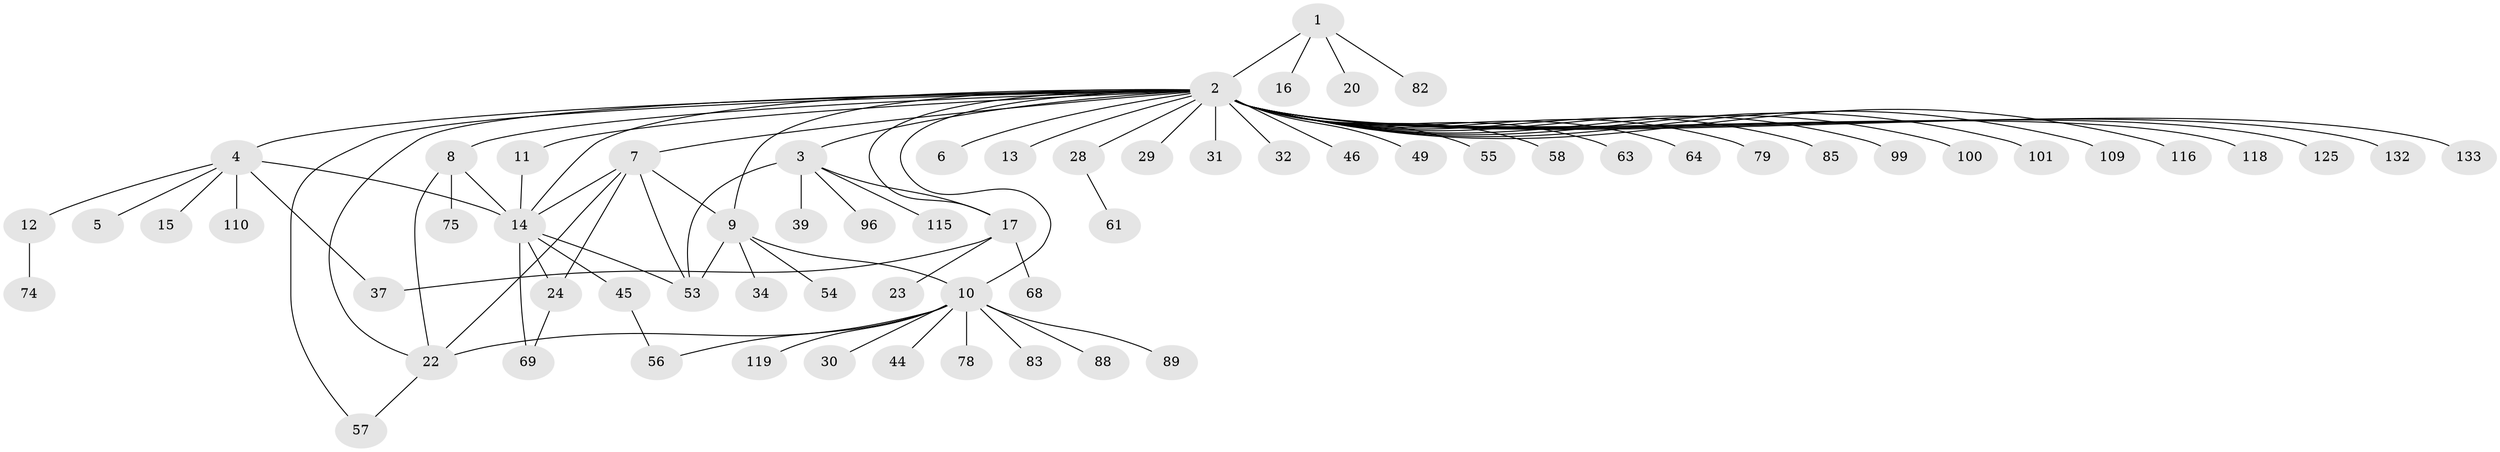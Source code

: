 // original degree distribution, {4: 0.06766917293233082, 38: 0.007518796992481203, 6: 0.015037593984962405, 7: 0.015037593984962405, 1: 0.5864661654135338, 3: 0.09022556390977443, 15: 0.007518796992481203, 11: 0.007518796992481203, 2: 0.17293233082706766, 5: 0.03007518796992481}
// Generated by graph-tools (version 1.1) at 2025/14/03/09/25 04:14:27]
// undirected, 66 vertices, 83 edges
graph export_dot {
graph [start="1"]
  node [color=gray90,style=filled];
  1;
  2;
  3;
  4;
  5;
  6;
  7 [super="+35"];
  8;
  9 [super="+113+87+120+123+33+38+72+47+36+26+21+51"];
  10 [super="+48+19"];
  11 [super="+130"];
  12;
  13;
  14 [super="+122+52+62"];
  15 [super="+80"];
  16;
  17 [super="+18+43"];
  20;
  22 [super="+76+25"];
  23 [super="+65+27"];
  24 [super="+111"];
  28 [super="+126+104"];
  29 [super="+81+77+41"];
  30;
  31;
  32;
  34;
  37;
  39;
  44;
  45 [super="+92+70"];
  46;
  49;
  53 [super="+91"];
  54;
  55 [super="+60"];
  56;
  57 [super="+66"];
  58;
  61;
  63;
  64;
  68;
  69 [super="+71"];
  74;
  75;
  78;
  79;
  82 [super="+107"];
  83 [super="+97"];
  85;
  88;
  89;
  96;
  99;
  100 [super="+106"];
  101;
  109;
  110;
  115;
  116;
  118;
  119;
  125;
  132;
  133;
  1 -- 2;
  1 -- 16;
  1 -- 20;
  1 -- 82;
  2 -- 3;
  2 -- 4;
  2 -- 6;
  2 -- 7;
  2 -- 8;
  2 -- 9 [weight=2];
  2 -- 10;
  2 -- 11;
  2 -- 13;
  2 -- 14;
  2 -- 17 [weight=2];
  2 -- 22;
  2 -- 28;
  2 -- 29 [weight=2];
  2 -- 31;
  2 -- 32;
  2 -- 46;
  2 -- 49;
  2 -- 55;
  2 -- 58;
  2 -- 63;
  2 -- 64;
  2 -- 79;
  2 -- 85;
  2 -- 99;
  2 -- 100;
  2 -- 101;
  2 -- 109;
  2 -- 116;
  2 -- 118;
  2 -- 125;
  2 -- 132;
  2 -- 133;
  2 -- 57;
  3 -- 39;
  3 -- 96;
  3 -- 115;
  3 -- 17;
  3 -- 53;
  4 -- 5;
  4 -- 12;
  4 -- 15;
  4 -- 37;
  4 -- 110;
  4 -- 14;
  7 -- 24;
  7 -- 53;
  7 -- 22;
  7 -- 9;
  7 -- 14;
  8 -- 75;
  8 -- 14;
  8 -- 22;
  9 -- 34;
  9 -- 10;
  9 -- 53;
  9 -- 54;
  10 -- 30;
  10 -- 44;
  10 -- 78;
  10 -- 83;
  10 -- 88;
  10 -- 89;
  10 -- 119;
  10 -- 56;
  10 -- 22;
  11 -- 14;
  12 -- 74;
  14 -- 45;
  14 -- 69;
  14 -- 53;
  14 -- 24;
  17 -- 68;
  17 -- 37;
  17 -- 23;
  22 -- 57;
  24 -- 69;
  28 -- 61;
  45 -- 56;
}

